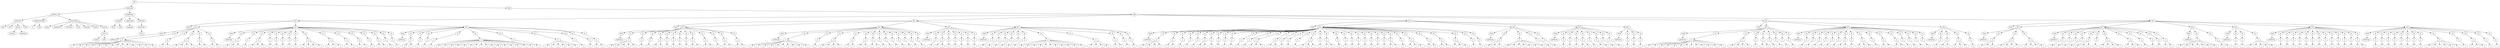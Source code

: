 digraph Tree {
	"t0" [label = "TEI"];
	"t1" [label = "teiHeader"];
	"t2" [label = "fileDesc"];
	"t3" [label = "titleStmt"];
	"t4" [label = "title"];
	"t5" [label = "title"];
	"t6" [label = "author"];
	"t7" [label = "surname"];
	"t8" [label = "forename"];
	"t9" [label = "date"];
	"t10" [label = "publicationStmt"];
	"t11" [label = "p"];
	"t12" [label = "idno"];
	"t13" [label = "sourceDesc"];
	"t14" [label = "genre"];
	"t15" [label = "inspiration"];
	"t16" [label = "structure"];
	"t17" [label = "type"];
	"t18" [label = "periode"];
	"t19" [label = "taille"];
	"t20" [label = "sources"];
	"t21" [label = "source"];
	"t22" [label = "author"];
	"t23" [label = "text"];
	"t24" [label = "profileDesc"];
	"t25" [label = "creation"];
	"t26" [label = "date"];
	"t27" [label = "date"];
	"t28" [label = "langUsage"];
	"t29" [label = "language"];
	"t30" [label = "textClass"];
	"t31" [label = "keywords"];
	"t32" [label = "term"];
	"t33" [label = "text"];
	"t34" [label = "body"];
	"t35" [label = "div1"];
	"t36" [label = "head"];
	"t37" [label = "div2"];
	"t38" [label = "head"];
	"t39" [label = "listPerson"];
	"t40" [label = "sp"];
	"t41" [label = "p"];
	"t42" [label = "s"];
	"t43" [label = "s"];
	"t44" [label = "s"];
	"t45" [label = "s"];
	"t46" [label = "s"];
	"t47" [label = "s"];
	"t48" [label = "s"];
	"t49" [label = "s"];
	"t50" [label = "s"];
	"t51" [label = "s"];
	"t52" [label = "s"];
	"t53" [label = "s"];
	"t54" [label = "s"];
	"t55" [label = "s"];
	"t56" [label = "sp"];
	"t57" [label = "p"];
	"t58" [label = "s"];
	"t59" [label = "s"];
	"t60" [label = "sp"];
	"t61" [label = "p"];
	"t62" [label = "s"];
	"t63" [label = "s"];
	"t64" [label = "s"];
	"t65" [label = "s"];
	"t66" [label = "sp"];
	"t67" [label = "p"];
	"t68" [label = "s"];
	"t69" [label = "s"];
	"t70" [label = "sp"];
	"t71" [label = "p"];
	"t72" [label = "s"];
	"t73" [label = "s"];
	"t74" [label = "div2"];
	"t75" [label = "head"];
	"t76" [label = "listPerson"];
	"t77" [label = "sp"];
	"t78" [label = "p"];
	"t79" [label = "s"];
	"t80" [label = "s"];
	"t81" [label = "s"];
	"t82" [label = "sp"];
	"t83" [label = "p"];
	"t84" [label = "s"];
	"t85" [label = "sp"];
	"t86" [label = "p"];
	"t87" [label = "s"];
	"t88" [label = "s"];
	"t89" [label = "s"];
	"t90" [label = "sp"];
	"t91" [label = "p"];
	"t92" [label = "s"];
	"t93" [label = "sp"];
	"t94" [label = "p"];
	"t95" [label = "s"];
	"t96" [label = "sp"];
	"t97" [label = "p"];
	"t98" [label = "s"];
	"t99" [label = "sp"];
	"t100" [label = "p"];
	"t101" [label = "s"];
	"t102" [label = "sp"];
	"t103" [label = "p"];
	"t104" [label = "s"];
	"t105" [label = "sp"];
	"t106" [label = "p"];
	"t107" [label = "s"];
	"t108" [label = "s"];
	"t109" [label = "s"];
	"t110" [label = "s"];
	"t111" [label = "sp"];
	"t112" [label = "p"];
	"t113" [label = "s"];
	"t114" [label = "s"];
	"t115" [label = "s"];
	"t116" [label = "sp"];
	"t117" [label = "p"];
	"t118" [label = "s"];
	"t119" [label = "s"];
	"t120" [label = "sp"];
	"t121" [label = "p"];
	"t122" [label = "s"];
	"t123" [label = "s"];
	"t124" [label = "sp"];
	"t125" [label = "p"];
	"t126" [label = "s"];
	"t127" [label = "sp"];
	"t128" [label = "p"];
	"t129" [label = "s"];
	"t130" [label = "s"];
	"t131" [label = "sp"];
	"t132" [label = "p"];
	"t133" [label = "s"];
	"t134" [label = "sp"];
	"t135" [label = "p"];
	"t136" [label = "s"];
	"t137" [label = "div2"];
	"t138" [label = "head"];
	"t139" [label = "listPerson"];
	"t140" [label = "sp"];
	"t141" [label = "p"];
	"t142" [label = "s"];
	"t143" [label = "s"];
	"t144" [label = "sp"];
	"t145" [label = "p"];
	"t146" [label = "s"];
	"t147" [label = "sp"];
	"t148" [label = "p"];
	"t149" [label = "s"];
	"t150" [label = "sp"];
	"t151" [label = "p"];
	"t152" [label = "s"];
	"t153" [label = "sp"];
	"t154" [label = "p"];
	"t155" [label = "s"];
	"t156" [label = "s"];
	"t157" [label = "s"];
	"t158" [label = "s"];
	"t159" [label = "s"];
	"t160" [label = "s"];
	"t161" [label = "s"];
	"t162" [label = "s"];
	"t163" [label = "s"];
	"t164" [label = "s"];
	"t165" [label = "s"];
	"t166" [label = "s"];
	"t167" [label = "s"];
	"t168" [label = "s"];
	"t169" [label = "s"];
	"t170" [label = "s"];
	"t171" [label = "sp"];
	"t172" [label = "p"];
	"t173" [label = "s"];
	"t174" [label = "sp"];
	"t175" [label = "p"];
	"t176" [label = "s"];
	"t177" [label = "s"];
	"t178" [label = "s"];
	"t179" [label = "s"];
	"t180" [label = "s"];
	"t181" [label = "s"];
	"t182" [label = "sp"];
	"t183" [label = "p"];
	"t184" [label = "s"];
	"t185" [label = "sp"];
	"t186" [label = "p"];
	"t187" [label = "s"];
	"t188" [label = "sp"];
	"t189" [label = "p"];
	"t190" [label = "s"];
	"t191" [label = "s"];
	"t192" [label = "div1"];
	"t193" [label = "head"];
	"t194" [label = "div2"];
	"t195" [label = "head"];
	"t196" [label = "listPerson"];
	"t197" [label = "sp"];
	"t198" [label = "p"];
	"t199" [label = "s"];
	"t200" [label = "s"];
	"t201" [label = "s"];
	"t202" [label = "s"];
	"t203" [label = "s"];
	"t204" [label = "sp"];
	"t205" [label = "p"];
	"t206" [label = "s"];
	"t207" [label = "sp"];
	"t208" [label = "p"];
	"t209" [label = "s"];
	"t210" [label = "sp"];
	"t211" [label = "p"];
	"t212" [label = "s"];
	"t213" [label = "s"];
	"t214" [label = "sp"];
	"t215" [label = "p"];
	"t216" [label = "s"];
	"t217" [label = "sp"];
	"t218" [label = "p"];
	"t219" [label = "s"];
	"t220" [label = "sp"];
	"t221" [label = "p"];
	"t222" [label = "s"];
	"t223" [label = "sp"];
	"t224" [label = "p"];
	"t225" [label = "s"];
	"t226" [label = "sp"];
	"t227" [label = "p"];
	"t228" [label = "s"];
	"t229" [label = "s"];
	"t230" [label = "sp"];
	"t231" [label = "p"];
	"t232" [label = "s"];
	"t233" [label = "s"];
	"t234" [label = "sp"];
	"t235" [label = "p"];
	"t236" [label = "s"];
	"t237" [label = "sp"];
	"t238" [label = "p"];
	"t239" [label = "s"];
	"t240" [label = "s"];
	"t241" [label = "sp"];
	"t242" [label = "p"];
	"t243" [label = "s"];
	"t244" [label = "s"];
	"t245" [label = "div2"];
	"t246" [label = "head"];
	"t247" [label = "listPerson"];
	"t248" [label = "sp"];
	"t249" [label = "p"];
	"t250" [label = "s"];
	"t251" [label = "s"];
	"t252" [label = "s"];
	"t253" [label = "s"];
	"t254" [label = "s"];
	"t255" [label = "s"];
	"t256" [label = "s"];
	"t257" [label = "s"];
	"t258" [label = "s"];
	"t259" [label = "s"];
	"t260" [label = "sp"];
	"t261" [label = "p"];
	"t262" [label = "s"];
	"t263" [label = "sp"];
	"t264" [label = "p"];
	"t265" [label = "s"];
	"t266" [label = "s"];
	"t267" [label = "s"];
	"t268" [label = "s"];
	"t269" [label = "sp"];
	"t270" [label = "p"];
	"t271" [label = "s"];
	"t272" [label = "s"];
	"t273" [label = "sp"];
	"t274" [label = "p"];
	"t275" [label = "s"];
	"t276" [label = "s"];
	"t277" [label = "sp"];
	"t278" [label = "p"];
	"t279" [label = "s"];
	"t280" [label = "s"];
	"t281" [label = "sp"];
	"t282" [label = "p"];
	"t283" [label = "s"];
	"t284" [label = "sp"];
	"t285" [label = "p"];
	"t286" [label = "s"];
	"t287" [label = "sp"];
	"t288" [label = "p"];
	"t289" [label = "s"];
	"t290" [label = "sp"];
	"t291" [label = "p"];
	"t292" [label = "s"];
	"t293" [label = "sp"];
	"t294" [label = "p"];
	"t295" [label = "s"];
	"t296" [label = "sp"];
	"t297" [label = "p"];
	"t298" [label = "s"];
	"t299" [label = "sp"];
	"t300" [label = "p"];
	"t301" [label = "s"];
	"t302" [label = "div2"];
	"t303" [label = "head"];
	"t304" [label = "listPerson"];
	"t305" [label = "sp"];
	"t306" [label = "p"];
	"t307" [label = "s"];
	"t308" [label = "sp"];
	"t309" [label = "p"];
	"t310" [label = "s"];
	"t311" [label = "s"];
	"t312" [label = "sp"];
	"t313" [label = "p"];
	"t314" [label = "s"];
	"t315" [label = "sp"];
	"t316" [label = "p"];
	"t317" [label = "s"];
	"t318" [label = "sp"];
	"t319" [label = "p"];
	"t320" [label = "s"];
	"t321" [label = "sp"];
	"t322" [label = "p"];
	"t323" [label = "s"];
	"t324" [label = "sp"];
	"t325" [label = "p"];
	"t326" [label = "s"];
	"t327" [label = "div2"];
	"t328" [label = "head"];
	"t329" [label = "listPerson"];
	"t330" [label = "sp"];
	"t331" [label = "p"];
	"t332" [label = "s"];
	"t333" [label = "sp"];
	"t334" [label = "p"];
	"t335" [label = "s"];
	"t336" [label = "sp"];
	"t337" [label = "p"];
	"t338" [label = "s"];
	"t339" [label = "sp"];
	"t340" [label = "p"];
	"t341" [label = "s"];
	"t342" [label = "sp"];
	"t343" [label = "p"];
	"t344" [label = "s"];
	"t345" [label = "sp"];
	"t346" [label = "p"];
	"t347" [label = "s"];
	"t348" [label = "sp"];
	"t349" [label = "p"];
	"t350" [label = "s"];
	"t351" [label = "s"];
	"t352" [label = "s"];
	"t353" [label = "s"];
	"t354" [label = "s"];
	"t355" [label = "s"];
	"t356" [label = "s"];
	"t357" [label = "s"];
	"t358" [label = "s"];
	"t359" [label = "s"];
	"t360" [label = "s"];
	"t361" [label = "sp"];
	"t362" [label = "p"];
	"t363" [label = "s"];
	"t364" [label = "s"];
	"t365" [label = "s"];
	"t366" [label = "s"];
	"t367" [label = "sp"];
	"t368" [label = "p"];
	"t369" [label = "s"];
	"t370" [label = "s"];
	"t371" [label = "sp"];
	"t372" [label = "p"];
	"t373" [label = "s"];
	"t374" [label = "sp"];
	"t375" [label = "p"];
	"t376" [label = "s"];
	"t377" [label = "div1"];
	"t378" [label = "head"];
	"t379" [label = "div2"];
	"t380" [label = "head"];
	"t381" [label = "listPerson"];
	"t382" [label = "sp"];
	"t383" [label = "p"];
	"t384" [label = "s"];
	"t385" [label = "s"];
	"t386" [label = "s"];
	"t387" [label = "s"];
	"t388" [label = "sp"];
	"t389" [label = "p"];
	"t390" [label = "s"];
	"t391" [label = "s"];
	"t392" [label = "sp"];
	"t393" [label = "p"];
	"t394" [label = "s"];
	"t395" [label = "sp"];
	"t396" [label = "p"];
	"t397" [label = "s"];
	"t398" [label = "sp"];
	"t399" [label = "p"];
	"t400" [label = "s"];
	"t401" [label = "sp"];
	"t402" [label = "p"];
	"t403" [label = "s"];
	"t404" [label = "s"];
	"t405" [label = "sp"];
	"t406" [label = "p"];
	"t407" [label = "s"];
	"t408" [label = "sp"];
	"t409" [label = "p"];
	"t410" [label = "s"];
	"t411" [label = "sp"];
	"t412" [label = "p"];
	"t413" [label = "s"];
	"t414" [label = "sp"];
	"t415" [label = "p"];
	"t416" [label = "s"];
	"t417" [label = "sp"];
	"t418" [label = "p"];
	"t419" [label = "s"];
	"t420" [label = "sp"];
	"t421" [label = "p"];
	"t422" [label = "s"];
	"t423" [label = "sp"];
	"t424" [label = "p"];
	"t425" [label = "s"];
	"t426" [label = "s"];
	"t427" [label = "s"];
	"t428" [label = "sp"];
	"t429" [label = "p"];
	"t430" [label = "s"];
	"t431" [label = "s"];
	"t432" [label = "sp"];
	"t433" [label = "p"];
	"t434" [label = "s"];
	"t435" [label = "sp"];
	"t436" [label = "p"];
	"t437" [label = "s"];
	"t438" [label = "sp"];
	"t439" [label = "p"];
	"t440" [label = "s"];
	"t441" [label = "sp"];
	"t442" [label = "p"];
	"t443" [label = "s"];
	"t444" [label = "s"];
	"t445" [label = "s"];
	"t446" [label = "sp"];
	"t447" [label = "p"];
	"t448" [label = "s"];
	"t449" [label = "sp"];
	"t450" [label = "p"];
	"t451" [label = "s"];
	"t452" [label = "s"];
	"t453" [label = "sp"];
	"t454" [label = "p"];
	"t455" [label = "s"];
	"t456" [label = "sp"];
	"t457" [label = "p"];
	"t458" [label = "s"];
	"t459" [label = "sp"];
	"t460" [label = "p"];
	"t461" [label = "s"];
	"t462" [label = "sp"];
	"t463" [label = "p"];
	"t464" [label = "s"];
	"t465" [label = "sp"];
	"t466" [label = "p"];
	"t467" [label = "s"];
	"t468" [label = "sp"];
	"t469" [label = "p"];
	"t470" [label = "s"];
	"t471" [label = "sp"];
	"t472" [label = "p"];
	"t473" [label = "s"];
	"t474" [label = "sp"];
	"t475" [label = "p"];
	"t476" [label = "s"];
	"t477" [label = "sp"];
	"t478" [label = "p"];
	"t479" [label = "s"];
	"t480" [label = "s"];
	"t481" [label = "sp"];
	"t482" [label = "p"];
	"t483" [label = "s"];
	"t484" [label = "sp"];
	"t485" [label = "p"];
	"t486" [label = "s"];
	"t487" [label = "s"];
	"t488" [label = "s"];
	"t489" [label = "sp"];
	"t490" [label = "p"];
	"t491" [label = "s"];
	"t492" [label = "s"];
	"t493" [label = "sp"];
	"t494" [label = "p"];
	"t495" [label = "s"];
	"t496" [label = "s"];
	"t497" [label = "sp"];
	"t498" [label = "p"];
	"t499" [label = "s"];
	"t500" [label = "s"];
	"t501" [label = "s"];
	"t502" [label = "sp"];
	"t503" [label = "p"];
	"t504" [label = "s"];
	"t505" [label = "sp"];
	"t506" [label = "p"];
	"t507" [label = "s"];
	"t508" [label = "div2"];
	"t509" [label = "head"];
	"t510" [label = "listPerson"];
	"t511" [label = "sp"];
	"t512" [label = "p"];
	"t513" [label = "s"];
	"t514" [label = "s"];
	"t515" [label = "s"];
	"t516" [label = "sp"];
	"t517" [label = "p"];
	"t518" [label = "s"];
	"t519" [label = "s"];
	"t520" [label = "s"];
	"t521" [label = "s"];
	"t522" [label = "s"];
	"t523" [label = "s"];
	"t524" [label = "s"];
	"t525" [label = "sp"];
	"t526" [label = "p"];
	"t527" [label = "s"];
	"t528" [label = "sp"];
	"t529" [label = "p"];
	"t530" [label = "s"];
	"t531" [label = "div2"];
	"t532" [label = "head"];
	"t533" [label = "listPerson"];
	"t534" [label = "sp"];
	"t535" [label = "p"];
	"t536" [label = "s"];
	"t537" [label = "sp"];
	"t538" [label = "p"];
	"t539" [label = "s"];
	"t540" [label = "sp"];
	"t541" [label = "p"];
	"t542" [label = "s"];
	"t543" [label = "sp"];
	"t544" [label = "p"];
	"t545" [label = "s"];
	"t546" [label = "s"];
	"t547" [label = "sp"];
	"t548" [label = "p"];
	"t549" [label = "s"];
	"t550" [label = "sp"];
	"t551" [label = "p"];
	"t552" [label = "s"];
	"t553" [label = "s"];
	"t554" [label = "sp"];
	"t555" [label = "p"];
	"t556" [label = "s"];
	"t557" [label = "sp"];
	"t558" [label = "p"];
	"t559" [label = "s"];
	"t560" [label = "div2"];
	"t561" [label = "head"];
	"t562" [label = "listPerson"];
	"t563" [label = "sp"];
	"t564" [label = "p"];
	"t565" [label = "s"];
	"t566" [label = "sp"];
	"t567" [label = "p"];
	"t568" [label = "s"];
	"t569" [label = "sp"];
	"t570" [label = "p"];
	"t571" [label = "s"];
	"t572" [label = "div1"];
	"t573" [label = "head"];
	"t574" [label = "div2"];
	"t575" [label = "head"];
	"t576" [label = "listPerson"];
	"t577" [label = "sp"];
	"t578" [label = "p"];
	"t579" [label = "s"];
	"t580" [label = "s"];
	"t581" [label = "s"];
	"t582" [label = "s"];
	"t583" [label = "s"];
	"t584" [label = "s"];
	"t585" [label = "s"];
	"t586" [label = "s"];
	"t587" [label = "s"];
	"t588" [label = "s"];
	"t589" [label = "s"];
	"t590" [label = "s"];
	"t591" [label = "s"];
	"t592" [label = "sp"];
	"t593" [label = "p"];
	"t594" [label = "s"];
	"t595" [label = "s"];
	"t596" [label = "s"];
	"t597" [label = "s"];
	"t598" [label = "sp"];
	"t599" [label = "p"];
	"t600" [label = "s"];
	"t601" [label = "sp"];
	"t602" [label = "p"];
	"t603" [label = "s"];
	"t604" [label = "s"];
	"t605" [label = "sp"];
	"t606" [label = "p"];
	"t607" [label = "s"];
	"t608" [label = "sp"];
	"t609" [label = "p"];
	"t610" [label = "s"];
	"t611" [label = "sp"];
	"t612" [label = "p"];
	"t613" [label = "s"];
	"t614" [label = "sp"];
	"t615" [label = "p"];
	"t616" [label = "s"];
	"t617" [label = "div2"];
	"t618" [label = "head"];
	"t619" [label = "listPerson"];
	"t620" [label = "sp"];
	"t621" [label = "p"];
	"t622" [label = "s"];
	"t623" [label = "sp"];
	"t624" [label = "p"];
	"t625" [label = "s"];
	"t626" [label = "sp"];
	"t627" [label = "p"];
	"t628" [label = "s"];
	"t629" [label = "sp"];
	"t630" [label = "p"];
	"t631" [label = "s"];
	"t632" [label = "sp"];
	"t633" [label = "p"];
	"t634" [label = "s"];
	"t635" [label = "sp"];
	"t636" [label = "p"];
	"t637" [label = "s"];
	"t638" [label = "sp"];
	"t639" [label = "p"];
	"t640" [label = "s"];
	"t641" [label = "s"];
	"t642" [label = "sp"];
	"t643" [label = "p"];
	"t644" [label = "s"];
	"t645" [label = "sp"];
	"t646" [label = "p"];
	"t647" [label = "s"];
	"t648" [label = "s"];
	"t649" [label = "s"];
	"t650" [label = "sp"];
	"t651" [label = "p"];
	"t652" [label = "s"];
	"t653" [label = "sp"];
	"t654" [label = "p"];
	"t655" [label = "s"];
	"t656" [label = "s"];
	"t657" [label = "sp"];
	"t658" [label = "p"];
	"t659" [label = "s"];
	"t660" [label = "s"];
	"t661" [label = "sp"];
	"t662" [label = "p"];
	"t663" [label = "s"];
	"t664" [label = "sp"];
	"t665" [label = "p"];
	"t666" [label = "s"];
	"t667" [label = "sp"];
	"t668" [label = "p"];
	"t669" [label = "s"];
	"t670" [label = "sp"];
	"t671" [label = "p"];
	"t672" [label = "s"];
	"t673" [label = "div2"];
	"t674" [label = "head"];
	"t675" [label = "listPerson"];
	"t676" [label = "sp"];
	"t677" [label = "p"];
	"t678" [label = "s"];
	"t679" [label = "sp"];
	"t680" [label = "p"];
	"t681" [label = "s"];
	"t682" [label = "s"];
	"t683" [label = "sp"];
	"t684" [label = "p"];
	"t685" [label = "s"];
	"t686" [label = "s"];
	"t687" [label = "s"];
	"t688" [label = "sp"];
	"t689" [label = "p"];
	"t690" [label = "s"];
	"t691" [label = "div1"];
	"t692" [label = "head"];
	"t693" [label = "div2"];
	"t694" [label = "head"];
	"t695" [label = "listPerson"];
	"t696" [label = "sp"];
	"t697" [label = "p"];
	"t698" [label = "s"];
	"t699" [label = "s"];
	"t700" [label = "s"];
	"t701" [label = "sp"];
	"t702" [label = "p"];
	"t703" [label = "s"];
	"t704" [label = "s"];
	"t705" [label = "s"];
	"t706" [label = "s"];
	"t707" [label = "sp"];
	"t708" [label = "p"];
	"t709" [label = "s"];
	"t710" [label = "s"];
	"t711" [label = "s"];
	"t712" [label = "s"];
	"t713" [label = "div2"];
	"t714" [label = "head"];
	"t715" [label = "listPerson"];
	"t716" [label = "sp"];
	"t717" [label = "p"];
	"t718" [label = "s"];
	"t719" [label = "sp"];
	"t720" [label = "p"];
	"t721" [label = "s"];
	"t722" [label = "sp"];
	"t723" [label = "p"];
	"t724" [label = "s"];
	"t725" [label = "sp"];
	"t726" [label = "p"];
	"t727" [label = "s"];
	"t728" [label = "sp"];
	"t729" [label = "p"];
	"t730" [label = "s"];
	"t731" [label = "s"];
	"t732" [label = "s"];
	"t733" [label = "sp"];
	"t734" [label = "p"];
	"t735" [label = "s"];
	"t736" [label = "sp"];
	"t737" [label = "p"];
	"t738" [label = "s"];
	"t739" [label = "s"];
	"t740" [label = "s"];
	"t741" [label = "s"];
	"t742" [label = "sp"];
	"t743" [label = "p"];
	"t744" [label = "s"];
	"t745" [label = "s"];
	"t746" [label = "s"];
	"t747" [label = "sp"];
	"t748" [label = "p"];
	"t749" [label = "s"];
	"t750" [label = "sp"];
	"t751" [label = "p"];
	"t752" [label = "s"];
	"t753" [label = "sp"];
	"t754" [label = "p"];
	"t755" [label = "s"];
	"t756" [label = "sp"];
	"t757" [label = "p"];
	"t758" [label = "s"];
	"t759" [label = "s"];
	"t760" [label = "div2"];
	"t761" [label = "head"];
	"t762" [label = "listPerson"];
	"t763" [label = "sp"];
	"t764" [label = "p"];
	"t765" [label = "s"];
	"t766" [label = "s"];
	"t767" [label = "s"];
	"t768" [label = "s"];
	"t769" [label = "s"];
	"t770" [label = "s"];
	"t771" [label = "s"];
	"t772" [label = "sp"];
	"t773" [label = "p"];
	"t774" [label = "s"];
	"t775" [label = "s"];
	"t776" [label = "div2"];
	"t777" [label = "head"];
	"t778" [label = "listPerson"];
	"t779" [label = "sp"];
	"t780" [label = "p"];
	"t781" [label = "s"];
	"t782" [label = "sp"];
	"t783" [label = "p"];
	"t784" [label = "s"];
	"t785" [label = "sp"];
	"t786" [label = "p"];
	"t787" [label = "s"];
	"t788" [label = "s"];
	"t789" [label = "s"];
	"t790" [label = "s"];
	"t791" [label = "s"];
	"t792" [label = "div2"];
	"t793" [label = "head"];
	"t794" [label = "listPerson"];
	"t795" [label = "sp"];
	"t796" [label = "p"];
	"t797" [label = "s"];
	"t798" [label = "sp"];
	"t799" [label = "p"];
	"t800" [label = "s"];
	"t801" [label = "sp"];
	"t802" [label = "p"];
	"t803" [label = "s"];
	"t804" [label = "sp"];
	"t805" [label = "p"];
	"t806" [label = "s"];
	"t807" [label = "sp"];
	"t808" [label = "p"];
	"t809" [label = "s"];
	"t810" [label = "sp"];
	"t811" [label = "p"];
	"t812" [label = "s"];
	"t813" [label = "sp"];
	"t814" [label = "p"];
	"t815" [label = "s"];
	"t816" [label = "sp"];
	"t817" [label = "p"];
	"t818" [label = "s"];
	"t819" [label = "sp"];
	"t820" [label = "p"];
	"t821" [label = "s"];
	"t822" [label = "sp"];
	"t823" [label = "p"];
	"t824" [label = "s"];
	"t825" [label = "sp"];
	"t826" [label = "p"];
	"t827" [label = "s"];
	"t828" [label = "sp"];
	"t829" [label = "p"];
	"t830" [label = "s"];
	"t831" [label = "sp"];
	"t832" [label = "p"];
	"t833" [label = "s"];
	"t834" [label = "s"];
	"t835" [label = "div2"];
	"t836" [label = "head"];
	"t837" [label = "listPerson"];
	"t838" [label = "sp"];
	"t839" [label = "p"];
	"t840" [label = "s"];
	"t841" [label = "sp"];
	"t842" [label = "p"];
	"t843" [label = "s"];
	"t844" [label = "sp"];
	"t845" [label = "p"];
	"t846" [label = "s"];
	"t847" [label = "sp"];
	"t848" [label = "p"];
	"t849" [label = "s"];
	"t850" [label = "sp"];
	"t851" [label = "p"];
	"t852" [label = "s"];
	"t853" [label = "sp"];
	"t854" [label = "p"];
	"t855" [label = "s"];
	"t856" [label = "sp"];
	"t857" [label = "p"];
	"t858" [label = "s"];
	"t859" [label = "sp"];
	"t860" [label = "p"];
	"t861" [label = "s"];
	"t862" [label = "sp"];
	"t863" [label = "p"];
	"t864" [label = "s"];
	"t865" [label = "s"];
	"t866" [label = "s"];
	"t867" [label = "s"];
	"t868" [label = "s"];
	"t869" [label = "s"];
	"t870" [label = "sp"];
	"t871" [label = "p"];
	"t872" [label = "s"];
	"t873" [label = "sp"];
	"t874" [label = "p"];
	"t875" [label = "s"];
	"t876" [label = "s"];
	"t877" [label = "s"];
	"t878" [label = "sp"];
	"t879" [label = "p"];
	"t880" [label = "s"];
	"t881" [label = "sp"];
	"t882" [label = "p"];
	"t883" [label = "s"];
	"t0" -> "t1";
	"t1" -> "t2";
	"t2" -> "t3";
	"t3" -> "t4";
	"t3" -> "t5";
	"t3" -> "t6";
	"t6" -> "t7";
	"t6" -> "t8";
	"t3" -> "t9";
	"t2" -> "t10";
	"t10" -> "t11";
	"t10" -> "t12";
	"t2" -> "t13";
	"t13" -> "t14";
	"t13" -> "t15";
	"t13" -> "t16";
	"t13" -> "t17";
	"t13" -> "t18";
	"t13" -> "t19";
	"t13" -> "t20";
	"t20" -> "t21";
	"t21" -> "t22";
	"t21" -> "t23";
	"t1" -> "t24";
	"t24" -> "t25";
	"t25" -> "t26";
	"t25" -> "t27";
	"t24" -> "t28";
	"t28" -> "t29";
	"t24" -> "t30";
	"t30" -> "t31";
	"t31" -> "t32";
	"t0" -> "t33";
	"t33" -> "t34";
	"t34" -> "t35";
	"t35" -> "t36";
	"t35" -> "t37";
	"t37" -> "t38";
	"t38" -> "t39";
	"t37" -> "t40";
	"t40" -> "t41";
	"t41" -> "t42";
	"t41" -> "t43";
	"t41" -> "t44";
	"t41" -> "t45";
	"t41" -> "t46";
	"t41" -> "t47";
	"t41" -> "t48";
	"t41" -> "t49";
	"t41" -> "t50";
	"t41" -> "t51";
	"t41" -> "t52";
	"t41" -> "t53";
	"t41" -> "t54";
	"t41" -> "t55";
	"t37" -> "t56";
	"t56" -> "t57";
	"t57" -> "t58";
	"t57" -> "t59";
	"t37" -> "t60";
	"t60" -> "t61";
	"t61" -> "t62";
	"t61" -> "t63";
	"t61" -> "t64";
	"t61" -> "t65";
	"t37" -> "t66";
	"t66" -> "t67";
	"t67" -> "t68";
	"t67" -> "t69";
	"t37" -> "t70";
	"t70" -> "t71";
	"t71" -> "t72";
	"t71" -> "t73";
	"t35" -> "t74";
	"t74" -> "t75";
	"t75" -> "t76";
	"t74" -> "t77";
	"t77" -> "t78";
	"t78" -> "t79";
	"t78" -> "t80";
	"t78" -> "t81";
	"t74" -> "t82";
	"t82" -> "t83";
	"t83" -> "t84";
	"t74" -> "t85";
	"t85" -> "t86";
	"t86" -> "t87";
	"t86" -> "t88";
	"t86" -> "t89";
	"t74" -> "t90";
	"t90" -> "t91";
	"t91" -> "t92";
	"t74" -> "t93";
	"t93" -> "t94";
	"t94" -> "t95";
	"t74" -> "t96";
	"t96" -> "t97";
	"t97" -> "t98";
	"t74" -> "t99";
	"t99" -> "t100";
	"t100" -> "t101";
	"t74" -> "t102";
	"t102" -> "t103";
	"t103" -> "t104";
	"t74" -> "t105";
	"t105" -> "t106";
	"t106" -> "t107";
	"t106" -> "t108";
	"t106" -> "t109";
	"t106" -> "t110";
	"t74" -> "t111";
	"t111" -> "t112";
	"t112" -> "t113";
	"t112" -> "t114";
	"t112" -> "t115";
	"t74" -> "t116";
	"t116" -> "t117";
	"t117" -> "t118";
	"t117" -> "t119";
	"t74" -> "t120";
	"t120" -> "t121";
	"t121" -> "t122";
	"t121" -> "t123";
	"t74" -> "t124";
	"t124" -> "t125";
	"t125" -> "t126";
	"t74" -> "t127";
	"t127" -> "t128";
	"t128" -> "t129";
	"t128" -> "t130";
	"t74" -> "t131";
	"t131" -> "t132";
	"t132" -> "t133";
	"t74" -> "t134";
	"t134" -> "t135";
	"t135" -> "t136";
	"t35" -> "t137";
	"t137" -> "t138";
	"t138" -> "t139";
	"t137" -> "t140";
	"t140" -> "t141";
	"t141" -> "t142";
	"t141" -> "t143";
	"t137" -> "t144";
	"t144" -> "t145";
	"t145" -> "t146";
	"t137" -> "t147";
	"t147" -> "t148";
	"t148" -> "t149";
	"t137" -> "t150";
	"t150" -> "t151";
	"t151" -> "t152";
	"t137" -> "t153";
	"t153" -> "t154";
	"t154" -> "t155";
	"t154" -> "t156";
	"t154" -> "t157";
	"t154" -> "t158";
	"t154" -> "t159";
	"t154" -> "t160";
	"t154" -> "t161";
	"t154" -> "t162";
	"t154" -> "t163";
	"t154" -> "t164";
	"t154" -> "t165";
	"t154" -> "t166";
	"t154" -> "t167";
	"t154" -> "t168";
	"t154" -> "t169";
	"t154" -> "t170";
	"t137" -> "t171";
	"t171" -> "t172";
	"t172" -> "t173";
	"t137" -> "t174";
	"t174" -> "t175";
	"t175" -> "t176";
	"t175" -> "t177";
	"t175" -> "t178";
	"t175" -> "t179";
	"t175" -> "t180";
	"t175" -> "t181";
	"t137" -> "t182";
	"t182" -> "t183";
	"t183" -> "t184";
	"t137" -> "t185";
	"t185" -> "t186";
	"t186" -> "t187";
	"t137" -> "t188";
	"t188" -> "t189";
	"t189" -> "t190";
	"t189" -> "t191";
	"t34" -> "t192";
	"t192" -> "t193";
	"t192" -> "t194";
	"t194" -> "t195";
	"t195" -> "t196";
	"t194" -> "t197";
	"t197" -> "t198";
	"t198" -> "t199";
	"t198" -> "t200";
	"t198" -> "t201";
	"t198" -> "t202";
	"t198" -> "t203";
	"t194" -> "t204";
	"t204" -> "t205";
	"t205" -> "t206";
	"t194" -> "t207";
	"t207" -> "t208";
	"t208" -> "t209";
	"t194" -> "t210";
	"t210" -> "t211";
	"t211" -> "t212";
	"t211" -> "t213";
	"t194" -> "t214";
	"t214" -> "t215";
	"t215" -> "t216";
	"t194" -> "t217";
	"t217" -> "t218";
	"t218" -> "t219";
	"t194" -> "t220";
	"t220" -> "t221";
	"t221" -> "t222";
	"t194" -> "t223";
	"t223" -> "t224";
	"t224" -> "t225";
	"t194" -> "t226";
	"t226" -> "t227";
	"t227" -> "t228";
	"t227" -> "t229";
	"t194" -> "t230";
	"t230" -> "t231";
	"t231" -> "t232";
	"t231" -> "t233";
	"t194" -> "t234";
	"t234" -> "t235";
	"t235" -> "t236";
	"t194" -> "t237";
	"t237" -> "t238";
	"t238" -> "t239";
	"t238" -> "t240";
	"t194" -> "t241";
	"t241" -> "t242";
	"t242" -> "t243";
	"t242" -> "t244";
	"t192" -> "t245";
	"t245" -> "t246";
	"t246" -> "t247";
	"t245" -> "t248";
	"t248" -> "t249";
	"t249" -> "t250";
	"t249" -> "t251";
	"t249" -> "t252";
	"t249" -> "t253";
	"t249" -> "t254";
	"t249" -> "t255";
	"t249" -> "t256";
	"t249" -> "t257";
	"t249" -> "t258";
	"t249" -> "t259";
	"t245" -> "t260";
	"t260" -> "t261";
	"t261" -> "t262";
	"t245" -> "t263";
	"t263" -> "t264";
	"t264" -> "t265";
	"t264" -> "t266";
	"t264" -> "t267";
	"t264" -> "t268";
	"t245" -> "t269";
	"t269" -> "t270";
	"t270" -> "t271";
	"t270" -> "t272";
	"t245" -> "t273";
	"t273" -> "t274";
	"t274" -> "t275";
	"t274" -> "t276";
	"t245" -> "t277";
	"t277" -> "t278";
	"t278" -> "t279";
	"t278" -> "t280";
	"t245" -> "t281";
	"t281" -> "t282";
	"t282" -> "t283";
	"t245" -> "t284";
	"t284" -> "t285";
	"t285" -> "t286";
	"t245" -> "t287";
	"t287" -> "t288";
	"t288" -> "t289";
	"t245" -> "t290";
	"t290" -> "t291";
	"t291" -> "t292";
	"t245" -> "t293";
	"t293" -> "t294";
	"t294" -> "t295";
	"t245" -> "t296";
	"t296" -> "t297";
	"t297" -> "t298";
	"t245" -> "t299";
	"t299" -> "t300";
	"t300" -> "t301";
	"t192" -> "t302";
	"t302" -> "t303";
	"t303" -> "t304";
	"t302" -> "t305";
	"t305" -> "t306";
	"t306" -> "t307";
	"t302" -> "t308";
	"t308" -> "t309";
	"t309" -> "t310";
	"t309" -> "t311";
	"t302" -> "t312";
	"t312" -> "t313";
	"t313" -> "t314";
	"t302" -> "t315";
	"t315" -> "t316";
	"t316" -> "t317";
	"t302" -> "t318";
	"t318" -> "t319";
	"t319" -> "t320";
	"t302" -> "t321";
	"t321" -> "t322";
	"t322" -> "t323";
	"t302" -> "t324";
	"t324" -> "t325";
	"t325" -> "t326";
	"t192" -> "t327";
	"t327" -> "t328";
	"t328" -> "t329";
	"t327" -> "t330";
	"t330" -> "t331";
	"t331" -> "t332";
	"t327" -> "t333";
	"t333" -> "t334";
	"t334" -> "t335";
	"t327" -> "t336";
	"t336" -> "t337";
	"t337" -> "t338";
	"t327" -> "t339";
	"t339" -> "t340";
	"t340" -> "t341";
	"t327" -> "t342";
	"t342" -> "t343";
	"t343" -> "t344";
	"t327" -> "t345";
	"t345" -> "t346";
	"t346" -> "t347";
	"t327" -> "t348";
	"t348" -> "t349";
	"t349" -> "t350";
	"t349" -> "t351";
	"t349" -> "t352";
	"t349" -> "t353";
	"t349" -> "t354";
	"t349" -> "t355";
	"t349" -> "t356";
	"t349" -> "t357";
	"t349" -> "t358";
	"t349" -> "t359";
	"t349" -> "t360";
	"t327" -> "t361";
	"t361" -> "t362";
	"t362" -> "t363";
	"t362" -> "t364";
	"t362" -> "t365";
	"t362" -> "t366";
	"t327" -> "t367";
	"t367" -> "t368";
	"t368" -> "t369";
	"t368" -> "t370";
	"t327" -> "t371";
	"t371" -> "t372";
	"t372" -> "t373";
	"t327" -> "t374";
	"t374" -> "t375";
	"t375" -> "t376";
	"t34" -> "t377";
	"t377" -> "t378";
	"t377" -> "t379";
	"t379" -> "t380";
	"t380" -> "t381";
	"t379" -> "t382";
	"t382" -> "t383";
	"t383" -> "t384";
	"t383" -> "t385";
	"t383" -> "t386";
	"t383" -> "t387";
	"t379" -> "t388";
	"t388" -> "t389";
	"t389" -> "t390";
	"t389" -> "t391";
	"t379" -> "t392";
	"t392" -> "t393";
	"t393" -> "t394";
	"t379" -> "t395";
	"t395" -> "t396";
	"t396" -> "t397";
	"t379" -> "t398";
	"t398" -> "t399";
	"t399" -> "t400";
	"t379" -> "t401";
	"t401" -> "t402";
	"t402" -> "t403";
	"t402" -> "t404";
	"t379" -> "t405";
	"t405" -> "t406";
	"t406" -> "t407";
	"t379" -> "t408";
	"t408" -> "t409";
	"t409" -> "t410";
	"t379" -> "t411";
	"t411" -> "t412";
	"t412" -> "t413";
	"t379" -> "t414";
	"t414" -> "t415";
	"t415" -> "t416";
	"t379" -> "t417";
	"t417" -> "t418";
	"t418" -> "t419";
	"t379" -> "t420";
	"t420" -> "t421";
	"t421" -> "t422";
	"t379" -> "t423";
	"t423" -> "t424";
	"t424" -> "t425";
	"t424" -> "t426";
	"t424" -> "t427";
	"t379" -> "t428";
	"t428" -> "t429";
	"t429" -> "t430";
	"t429" -> "t431";
	"t379" -> "t432";
	"t432" -> "t433";
	"t433" -> "t434";
	"t379" -> "t435";
	"t435" -> "t436";
	"t436" -> "t437";
	"t379" -> "t438";
	"t438" -> "t439";
	"t439" -> "t440";
	"t379" -> "t441";
	"t441" -> "t442";
	"t442" -> "t443";
	"t442" -> "t444";
	"t442" -> "t445";
	"t379" -> "t446";
	"t446" -> "t447";
	"t447" -> "t448";
	"t379" -> "t449";
	"t449" -> "t450";
	"t450" -> "t451";
	"t450" -> "t452";
	"t379" -> "t453";
	"t453" -> "t454";
	"t454" -> "t455";
	"t379" -> "t456";
	"t456" -> "t457";
	"t457" -> "t458";
	"t379" -> "t459";
	"t459" -> "t460";
	"t460" -> "t461";
	"t379" -> "t462";
	"t462" -> "t463";
	"t463" -> "t464";
	"t379" -> "t465";
	"t465" -> "t466";
	"t466" -> "t467";
	"t379" -> "t468";
	"t468" -> "t469";
	"t469" -> "t470";
	"t379" -> "t471";
	"t471" -> "t472";
	"t472" -> "t473";
	"t379" -> "t474";
	"t474" -> "t475";
	"t475" -> "t476";
	"t379" -> "t477";
	"t477" -> "t478";
	"t478" -> "t479";
	"t478" -> "t480";
	"t379" -> "t481";
	"t481" -> "t482";
	"t482" -> "t483";
	"t379" -> "t484";
	"t484" -> "t485";
	"t485" -> "t486";
	"t485" -> "t487";
	"t485" -> "t488";
	"t379" -> "t489";
	"t489" -> "t490";
	"t490" -> "t491";
	"t490" -> "t492";
	"t379" -> "t493";
	"t493" -> "t494";
	"t494" -> "t495";
	"t494" -> "t496";
	"t379" -> "t497";
	"t497" -> "t498";
	"t498" -> "t499";
	"t498" -> "t500";
	"t498" -> "t501";
	"t379" -> "t502";
	"t502" -> "t503";
	"t503" -> "t504";
	"t379" -> "t505";
	"t505" -> "t506";
	"t506" -> "t507";
	"t377" -> "t508";
	"t508" -> "t509";
	"t509" -> "t510";
	"t508" -> "t511";
	"t511" -> "t512";
	"t512" -> "t513";
	"t512" -> "t514";
	"t512" -> "t515";
	"t508" -> "t516";
	"t516" -> "t517";
	"t517" -> "t518";
	"t517" -> "t519";
	"t517" -> "t520";
	"t517" -> "t521";
	"t517" -> "t522";
	"t517" -> "t523";
	"t517" -> "t524";
	"t508" -> "t525";
	"t525" -> "t526";
	"t526" -> "t527";
	"t508" -> "t528";
	"t528" -> "t529";
	"t529" -> "t530";
	"t377" -> "t531";
	"t531" -> "t532";
	"t532" -> "t533";
	"t531" -> "t534";
	"t534" -> "t535";
	"t535" -> "t536";
	"t531" -> "t537";
	"t537" -> "t538";
	"t538" -> "t539";
	"t531" -> "t540";
	"t540" -> "t541";
	"t541" -> "t542";
	"t531" -> "t543";
	"t543" -> "t544";
	"t544" -> "t545";
	"t544" -> "t546";
	"t531" -> "t547";
	"t547" -> "t548";
	"t548" -> "t549";
	"t531" -> "t550";
	"t550" -> "t551";
	"t551" -> "t552";
	"t551" -> "t553";
	"t531" -> "t554";
	"t554" -> "t555";
	"t555" -> "t556";
	"t531" -> "t557";
	"t557" -> "t558";
	"t558" -> "t559";
	"t377" -> "t560";
	"t560" -> "t561";
	"t561" -> "t562";
	"t560" -> "t563";
	"t563" -> "t564";
	"t564" -> "t565";
	"t560" -> "t566";
	"t566" -> "t567";
	"t567" -> "t568";
	"t560" -> "t569";
	"t569" -> "t570";
	"t570" -> "t571";
	"t34" -> "t572";
	"t572" -> "t573";
	"t572" -> "t574";
	"t574" -> "t575";
	"t575" -> "t576";
	"t574" -> "t577";
	"t577" -> "t578";
	"t578" -> "t579";
	"t578" -> "t580";
	"t578" -> "t581";
	"t578" -> "t582";
	"t578" -> "t583";
	"t578" -> "t584";
	"t578" -> "t585";
	"t578" -> "t586";
	"t578" -> "t587";
	"t578" -> "t588";
	"t578" -> "t589";
	"t578" -> "t590";
	"t578" -> "t591";
	"t574" -> "t592";
	"t592" -> "t593";
	"t593" -> "t594";
	"t593" -> "t595";
	"t593" -> "t596";
	"t593" -> "t597";
	"t574" -> "t598";
	"t598" -> "t599";
	"t599" -> "t600";
	"t574" -> "t601";
	"t601" -> "t602";
	"t602" -> "t603";
	"t602" -> "t604";
	"t574" -> "t605";
	"t605" -> "t606";
	"t606" -> "t607";
	"t574" -> "t608";
	"t608" -> "t609";
	"t609" -> "t610";
	"t574" -> "t611";
	"t611" -> "t612";
	"t612" -> "t613";
	"t574" -> "t614";
	"t614" -> "t615";
	"t615" -> "t616";
	"t572" -> "t617";
	"t617" -> "t618";
	"t618" -> "t619";
	"t617" -> "t620";
	"t620" -> "t621";
	"t621" -> "t622";
	"t617" -> "t623";
	"t623" -> "t624";
	"t624" -> "t625";
	"t617" -> "t626";
	"t626" -> "t627";
	"t627" -> "t628";
	"t617" -> "t629";
	"t629" -> "t630";
	"t630" -> "t631";
	"t617" -> "t632";
	"t632" -> "t633";
	"t633" -> "t634";
	"t617" -> "t635";
	"t635" -> "t636";
	"t636" -> "t637";
	"t617" -> "t638";
	"t638" -> "t639";
	"t639" -> "t640";
	"t639" -> "t641";
	"t617" -> "t642";
	"t642" -> "t643";
	"t643" -> "t644";
	"t617" -> "t645";
	"t645" -> "t646";
	"t646" -> "t647";
	"t646" -> "t648";
	"t646" -> "t649";
	"t617" -> "t650";
	"t650" -> "t651";
	"t651" -> "t652";
	"t617" -> "t653";
	"t653" -> "t654";
	"t654" -> "t655";
	"t654" -> "t656";
	"t617" -> "t657";
	"t657" -> "t658";
	"t658" -> "t659";
	"t658" -> "t660";
	"t617" -> "t661";
	"t661" -> "t662";
	"t662" -> "t663";
	"t617" -> "t664";
	"t664" -> "t665";
	"t665" -> "t666";
	"t617" -> "t667";
	"t667" -> "t668";
	"t668" -> "t669";
	"t617" -> "t670";
	"t670" -> "t671";
	"t671" -> "t672";
	"t572" -> "t673";
	"t673" -> "t674";
	"t674" -> "t675";
	"t673" -> "t676";
	"t676" -> "t677";
	"t677" -> "t678";
	"t673" -> "t679";
	"t679" -> "t680";
	"t680" -> "t681";
	"t680" -> "t682";
	"t673" -> "t683";
	"t683" -> "t684";
	"t684" -> "t685";
	"t684" -> "t686";
	"t684" -> "t687";
	"t673" -> "t688";
	"t688" -> "t689";
	"t689" -> "t690";
	"t34" -> "t691";
	"t691" -> "t692";
	"t691" -> "t693";
	"t693" -> "t694";
	"t694" -> "t695";
	"t693" -> "t696";
	"t696" -> "t697";
	"t697" -> "t698";
	"t697" -> "t699";
	"t697" -> "t700";
	"t693" -> "t701";
	"t701" -> "t702";
	"t702" -> "t703";
	"t702" -> "t704";
	"t702" -> "t705";
	"t702" -> "t706";
	"t693" -> "t707";
	"t707" -> "t708";
	"t708" -> "t709";
	"t708" -> "t710";
	"t708" -> "t711";
	"t708" -> "t712";
	"t691" -> "t713";
	"t713" -> "t714";
	"t714" -> "t715";
	"t713" -> "t716";
	"t716" -> "t717";
	"t717" -> "t718";
	"t713" -> "t719";
	"t719" -> "t720";
	"t720" -> "t721";
	"t713" -> "t722";
	"t722" -> "t723";
	"t723" -> "t724";
	"t713" -> "t725";
	"t725" -> "t726";
	"t726" -> "t727";
	"t713" -> "t728";
	"t728" -> "t729";
	"t729" -> "t730";
	"t729" -> "t731";
	"t729" -> "t732";
	"t713" -> "t733";
	"t733" -> "t734";
	"t734" -> "t735";
	"t713" -> "t736";
	"t736" -> "t737";
	"t737" -> "t738";
	"t737" -> "t739";
	"t737" -> "t740";
	"t737" -> "t741";
	"t713" -> "t742";
	"t742" -> "t743";
	"t743" -> "t744";
	"t743" -> "t745";
	"t743" -> "t746";
	"t713" -> "t747";
	"t747" -> "t748";
	"t748" -> "t749";
	"t713" -> "t750";
	"t750" -> "t751";
	"t751" -> "t752";
	"t713" -> "t753";
	"t753" -> "t754";
	"t754" -> "t755";
	"t713" -> "t756";
	"t756" -> "t757";
	"t757" -> "t758";
	"t757" -> "t759";
	"t691" -> "t760";
	"t760" -> "t761";
	"t761" -> "t762";
	"t760" -> "t763";
	"t763" -> "t764";
	"t764" -> "t765";
	"t764" -> "t766";
	"t764" -> "t767";
	"t764" -> "t768";
	"t764" -> "t769";
	"t764" -> "t770";
	"t764" -> "t771";
	"t760" -> "t772";
	"t772" -> "t773";
	"t773" -> "t774";
	"t773" -> "t775";
	"t691" -> "t776";
	"t776" -> "t777";
	"t777" -> "t778";
	"t776" -> "t779";
	"t779" -> "t780";
	"t780" -> "t781";
	"t776" -> "t782";
	"t782" -> "t783";
	"t783" -> "t784";
	"t776" -> "t785";
	"t785" -> "t786";
	"t786" -> "t787";
	"t786" -> "t788";
	"t786" -> "t789";
	"t786" -> "t790";
	"t786" -> "t791";
	"t691" -> "t792";
	"t792" -> "t793";
	"t793" -> "t794";
	"t792" -> "t795";
	"t795" -> "t796";
	"t796" -> "t797";
	"t792" -> "t798";
	"t798" -> "t799";
	"t799" -> "t800";
	"t792" -> "t801";
	"t801" -> "t802";
	"t802" -> "t803";
	"t792" -> "t804";
	"t804" -> "t805";
	"t805" -> "t806";
	"t792" -> "t807";
	"t807" -> "t808";
	"t808" -> "t809";
	"t792" -> "t810";
	"t810" -> "t811";
	"t811" -> "t812";
	"t792" -> "t813";
	"t813" -> "t814";
	"t814" -> "t815";
	"t792" -> "t816";
	"t816" -> "t817";
	"t817" -> "t818";
	"t792" -> "t819";
	"t819" -> "t820";
	"t820" -> "t821";
	"t792" -> "t822";
	"t822" -> "t823";
	"t823" -> "t824";
	"t792" -> "t825";
	"t825" -> "t826";
	"t826" -> "t827";
	"t792" -> "t828";
	"t828" -> "t829";
	"t829" -> "t830";
	"t792" -> "t831";
	"t831" -> "t832";
	"t832" -> "t833";
	"t832" -> "t834";
	"t691" -> "t835";
	"t835" -> "t836";
	"t836" -> "t837";
	"t835" -> "t838";
	"t838" -> "t839";
	"t839" -> "t840";
	"t835" -> "t841";
	"t841" -> "t842";
	"t842" -> "t843";
	"t835" -> "t844";
	"t844" -> "t845";
	"t845" -> "t846";
	"t835" -> "t847";
	"t847" -> "t848";
	"t848" -> "t849";
	"t835" -> "t850";
	"t850" -> "t851";
	"t851" -> "t852";
	"t835" -> "t853";
	"t853" -> "t854";
	"t854" -> "t855";
	"t835" -> "t856";
	"t856" -> "t857";
	"t857" -> "t858";
	"t835" -> "t859";
	"t859" -> "t860";
	"t860" -> "t861";
	"t835" -> "t862";
	"t862" -> "t863";
	"t863" -> "t864";
	"t863" -> "t865";
	"t863" -> "t866";
	"t863" -> "t867";
	"t863" -> "t868";
	"t863" -> "t869";
	"t835" -> "t870";
	"t870" -> "t871";
	"t871" -> "t872";
	"t835" -> "t873";
	"t873" -> "t874";
	"t874" -> "t875";
	"t874" -> "t876";
	"t874" -> "t877";
	"t835" -> "t878";
	"t878" -> "t879";
	"t879" -> "t880";
	"t835" -> "t881";
	"t881" -> "t882";
	"t882" -> "t883";
}
